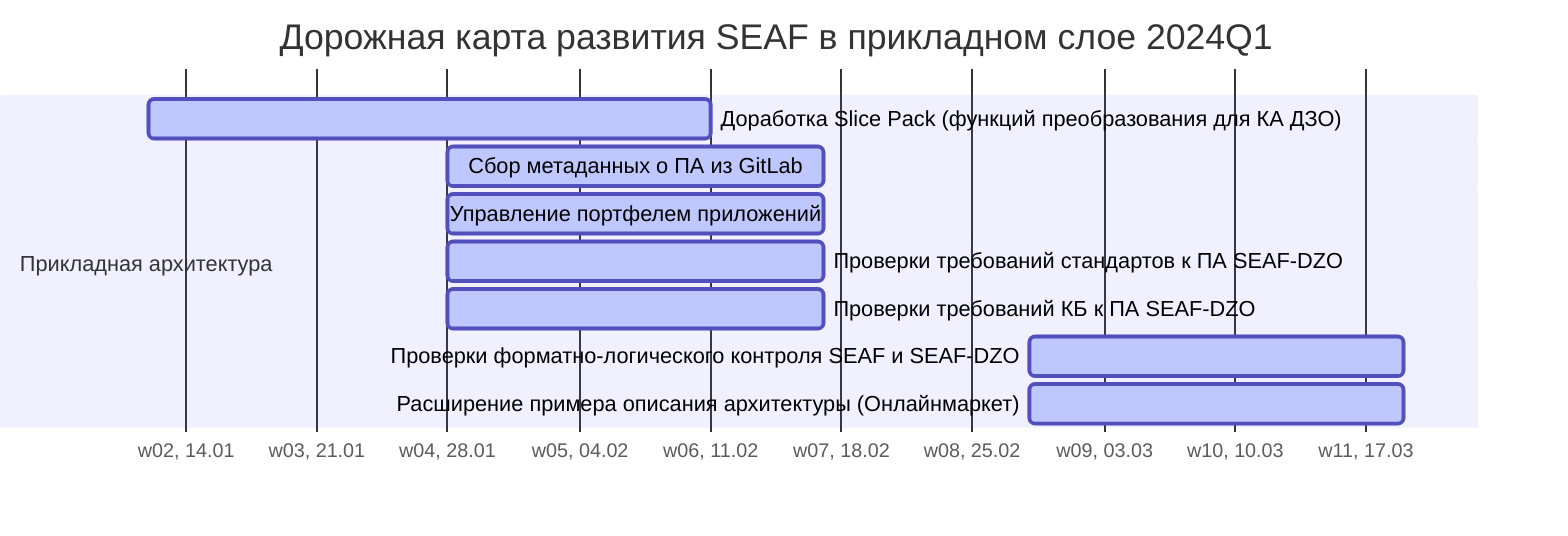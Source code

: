 gantt
    dateFormat  YY-MM-DD
    axisFormat w%W, %d.%m
    title       Дорожная карта развития SEAF в прикладном слое 2024Q1
%%    excludes    weekends
%%    axisFormat %m-%d
%%    Работы над SEAF со стороны фокусной группы и Команды Продукта в слое ПА в 2024Q1 : 24-01-11, 24-03-31
    section Прикладная архитектура
    Доработка Slice Pack (функций преобразования для КА ДЗО)      :  active,     24-01-12, 30d
    Сбор метаданных о ПА из GitLab                                :  active,     24-01-28, 20d
    Управление портфелем приложений                               :  active,     24-01-28, 20d
    Проверки требований стандартов к ПА SEAF-DZO                  :  active,     24-01-28, 20d
    Проверки требований КБ к ПА SEAF-DZO                          :  active,     24-01-28, 20d
    Проверки форматно-логического контроля SEAF и SEAF-DZO        :  active,     24-02-28, 20d
    Расширение примера описания архитектуры (Онлайнмаркет)        :  active,     24-02-28, 20d
%% Все работы подлежат уточнению и приоритизации с фокусной группой SEAF-DZO